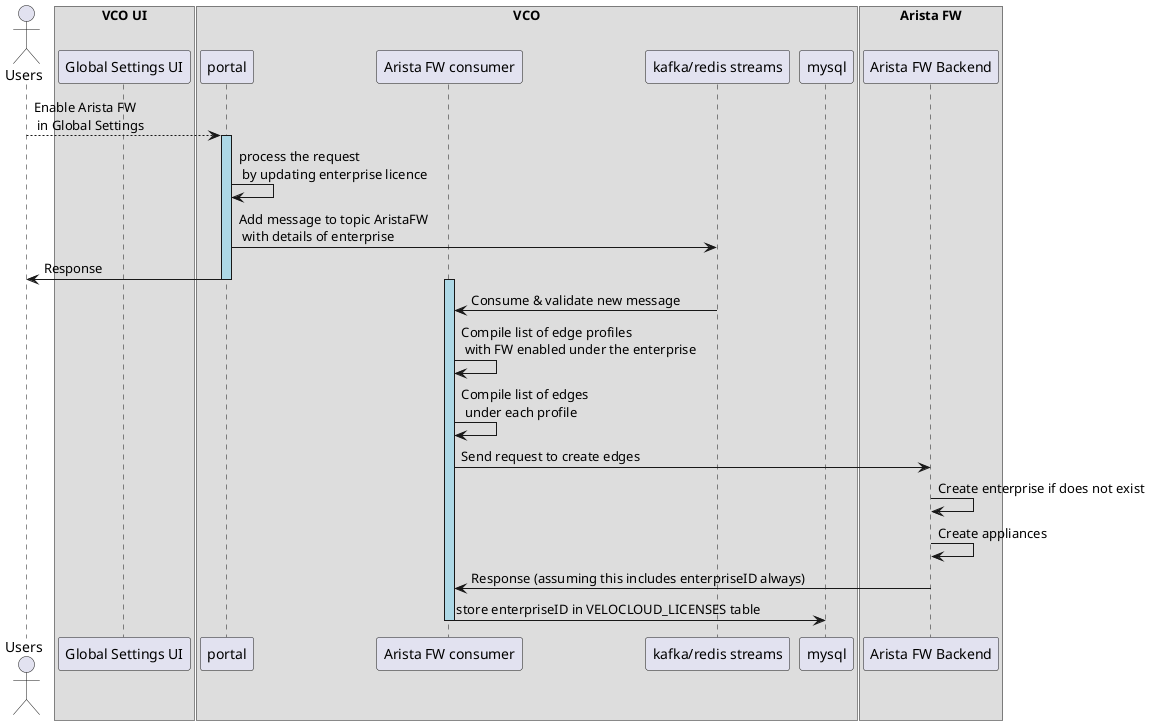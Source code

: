 @startuml
actor Users as user
box "VCO UI"
participant "Global Settings UI" as sdwan_ui
end box
box "VCO"
participant "portal" as portal
participant "Arista FW consumer" as consumer
participant "kafka/redis streams" as kafka
participant "mysql" as mysql
end box
box "Arista FW"
participant "Arista FW Backend" as arista_fw_backend
end box
user --> portal : Enable Arista FW \n in Global Settings
activate portal #LightBlue
portal -> portal : process the request \n by updating enterprise licence
portal -> kafka: Add message to topic AristaFW \n with details of enterprise
portal -> user : Response
deactivate portal
activate consumer #LightBlue
consumer <- kafka : Consume & validate new message
consumer -> consumer : Compile list of edge profiles \n with FW enabled under the enterprise 
consumer -> consumer : Compile list of edges \n under each profile
consumer -> arista_fw_backend: Send request to create edges
arista_fw_backend -> arista_fw_backend: Create enterprise if does not exist
arista_fw_backend -> arista_fw_backend: Create appliances
arista_fw_backend -> consumer: Response (assuming this includes enterpriseID always)
consumer -> mysql: store enterpriseID in VELOCLOUD_LICENSES table
deactivate consumer

@enduml 

